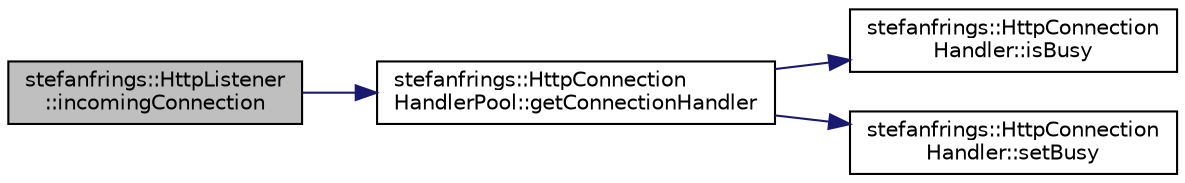 digraph "stefanfrings::HttpListener::incomingConnection"
{
  edge [fontname="Helvetica",fontsize="10",labelfontname="Helvetica",labelfontsize="10"];
  node [fontname="Helvetica",fontsize="10",shape=record];
  rankdir="LR";
  Node11 [label="stefanfrings::HttpListener\l::incomingConnection",height=0.2,width=0.4,color="black", fillcolor="grey75", style="filled", fontcolor="black"];
  Node11 -> Node12 [color="midnightblue",fontsize="10",style="solid",fontname="Helvetica"];
  Node12 [label="stefanfrings::HttpConnection\lHandlerPool::getConnectionHandler",height=0.2,width=0.4,color="black", fillcolor="white", style="filled",URL="$classstefanfrings_1_1_http_connection_handler_pool.html#aa7d15239af996e1989960e9f09409bc2"];
  Node12 -> Node13 [color="midnightblue",fontsize="10",style="solid",fontname="Helvetica"];
  Node13 [label="stefanfrings::HttpConnection\lHandler::isBusy",height=0.2,width=0.4,color="black", fillcolor="white", style="filled",URL="$classstefanfrings_1_1_http_connection_handler.html#a3ce005483981faf3b1b5cabf1fe6c24f"];
  Node12 -> Node14 [color="midnightblue",fontsize="10",style="solid",fontname="Helvetica"];
  Node14 [label="stefanfrings::HttpConnection\lHandler::setBusy",height=0.2,width=0.4,color="black", fillcolor="white", style="filled",URL="$classstefanfrings_1_1_http_connection_handler.html#a7fcffe53d6604499fbb298bbc0fa453e"];
}
